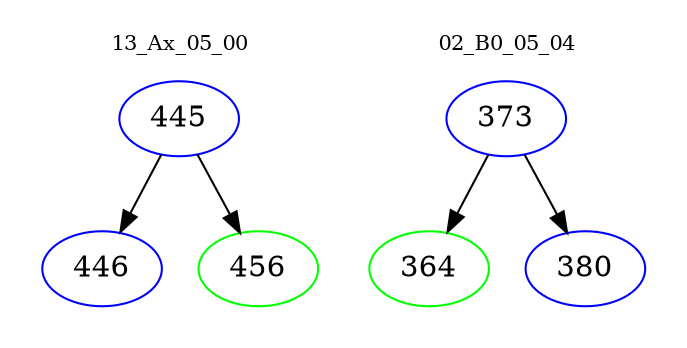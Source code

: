 digraph{
subgraph cluster_0 {
color = white
label = "13_Ax_05_00";
fontsize=10;
T0_445 [label="445", color="blue"]
T0_445 -> T0_446 [color="black"]
T0_446 [label="446", color="blue"]
T0_445 -> T0_456 [color="black"]
T0_456 [label="456", color="green"]
}
subgraph cluster_1 {
color = white
label = "02_B0_05_04";
fontsize=10;
T1_373 [label="373", color="blue"]
T1_373 -> T1_364 [color="black"]
T1_364 [label="364", color="green"]
T1_373 -> T1_380 [color="black"]
T1_380 [label="380", color="blue"]
}
}
